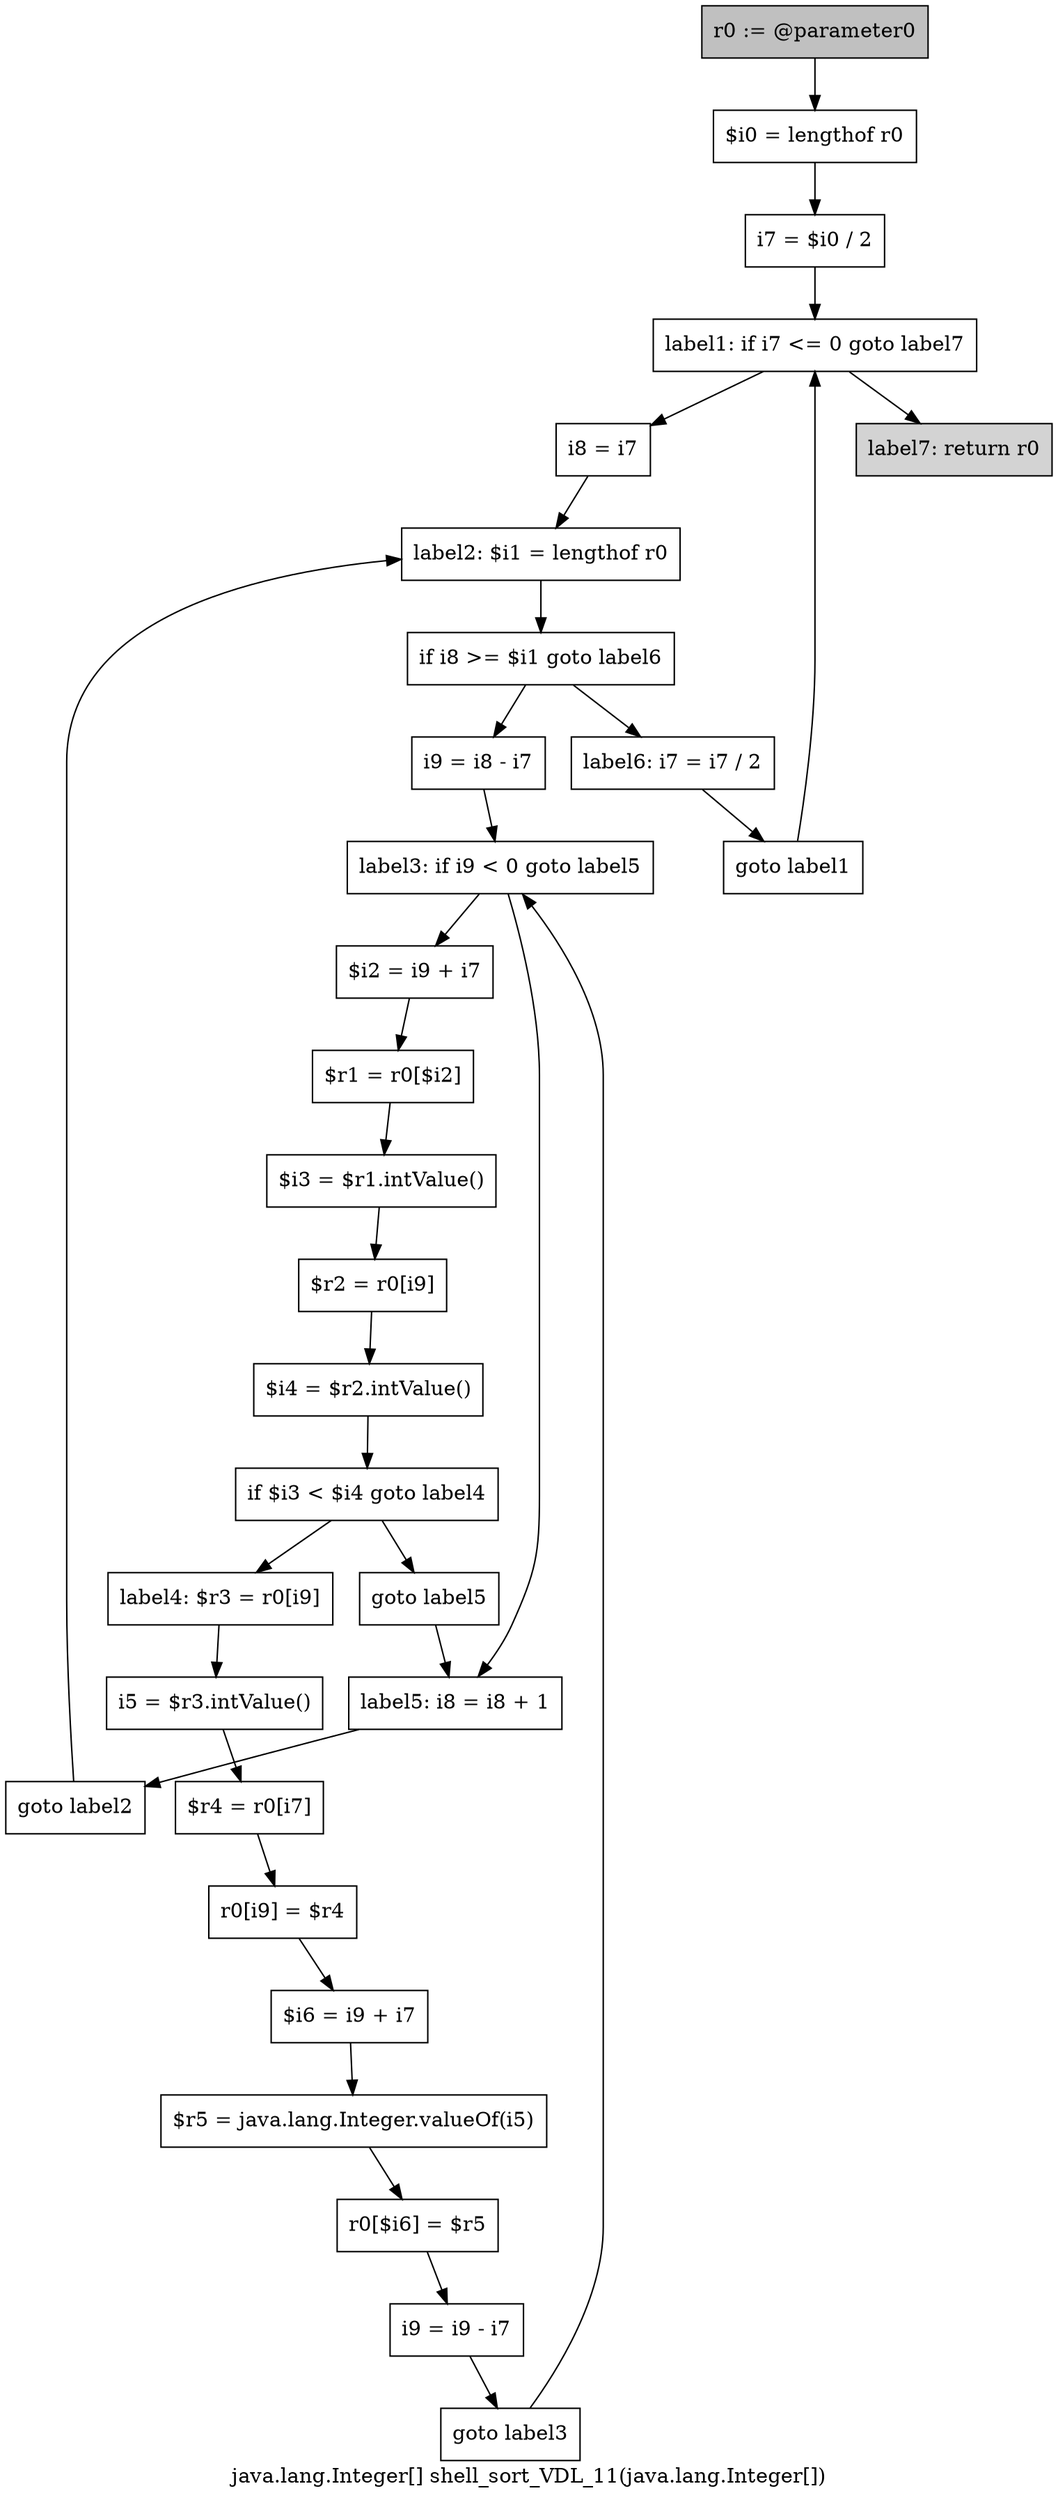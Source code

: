 digraph "java.lang.Integer[] shell_sort_VDL_11(java.lang.Integer[])" {
    label="java.lang.Integer[] shell_sort_VDL_11(java.lang.Integer[])";
    node [shape=box];
    "0" [style=filled,fillcolor=gray,label="r0 := @parameter0",];
    "1" [label="$i0 = lengthof r0",];
    "0"->"1";
    "2" [label="i7 = $i0 / 2",];
    "1"->"2";
    "3" [label="label1: if i7 <= 0 goto label7",];
    "2"->"3";
    "4" [label="i8 = i7",];
    "3"->"4";
    "29" [style=filled,fillcolor=lightgray,label="label7: return r0",];
    "3"->"29";
    "5" [label="label2: $i1 = lengthof r0",];
    "4"->"5";
    "6" [label="if i8 >= $i1 goto label6",];
    "5"->"6";
    "7" [label="i9 = i8 - i7",];
    "6"->"7";
    "27" [label="label6: i7 = i7 / 2",];
    "6"->"27";
    "8" [label="label3: if i9 < 0 goto label5",];
    "7"->"8";
    "9" [label="$i2 = i9 + i7",];
    "8"->"9";
    "25" [label="label5: i8 = i8 + 1",];
    "8"->"25";
    "10" [label="$r1 = r0[$i2]",];
    "9"->"10";
    "11" [label="$i3 = $r1.intValue()",];
    "10"->"11";
    "12" [label="$r2 = r0[i9]",];
    "11"->"12";
    "13" [label="$i4 = $r2.intValue()",];
    "12"->"13";
    "14" [label="if $i3 < $i4 goto label4",];
    "13"->"14";
    "15" [label="goto label5",];
    "14"->"15";
    "16" [label="label4: $r3 = r0[i9]",];
    "14"->"16";
    "15"->"25";
    "17" [label="i5 = $r3.intValue()",];
    "16"->"17";
    "18" [label="$r4 = r0[i7]",];
    "17"->"18";
    "19" [label="r0[i9] = $r4",];
    "18"->"19";
    "20" [label="$i6 = i9 + i7",];
    "19"->"20";
    "21" [label="$r5 = java.lang.Integer.valueOf(i5)",];
    "20"->"21";
    "22" [label="r0[$i6] = $r5",];
    "21"->"22";
    "23" [label="i9 = i9 - i7",];
    "22"->"23";
    "24" [label="goto label3",];
    "23"->"24";
    "24"->"8";
    "26" [label="goto label2",];
    "25"->"26";
    "26"->"5";
    "28" [label="goto label1",];
    "27"->"28";
    "28"->"3";
}

